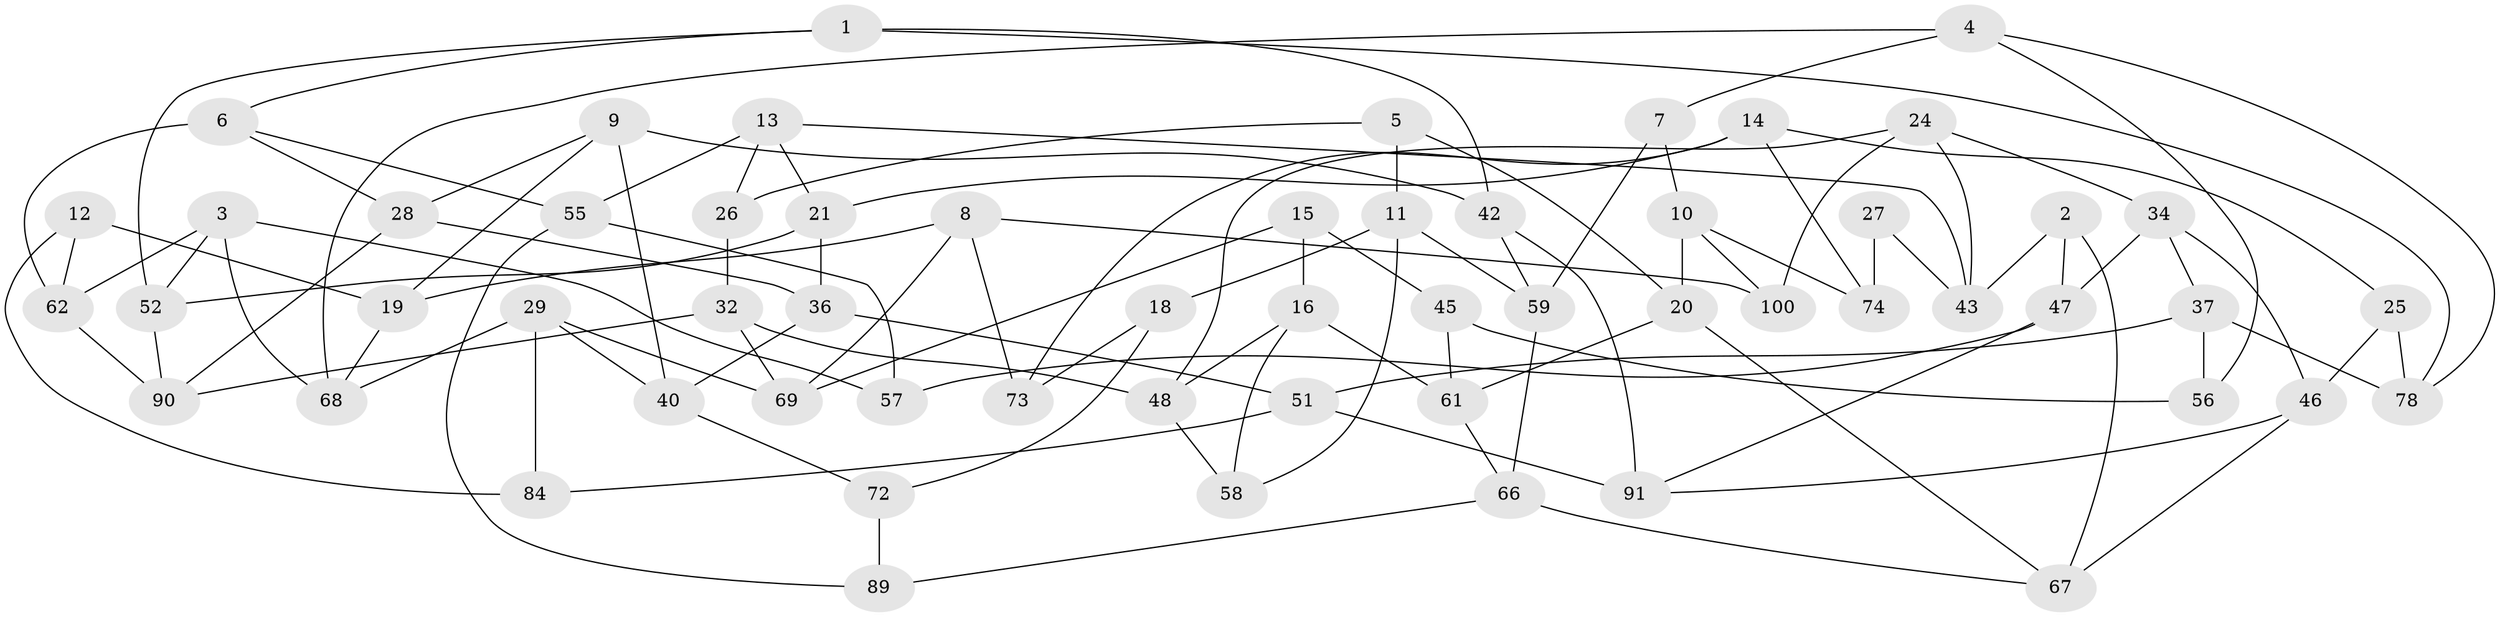 // original degree distribution, {3: 1.0}
// Generated by graph-tools (version 1.1) at 2025/11/02/21/25 10:11:15]
// undirected, 59 vertices, 108 edges
graph export_dot {
graph [start="1"]
  node [color=gray90,style=filled];
  1 [super="+38"];
  2;
  3 [super="+31"];
  4 [super="+93"];
  5;
  6 [super="+49"];
  7;
  8 [super="+17"];
  9 [super="+81"];
  10 [super="+33"];
  11 [super="+22"];
  12;
  13 [super="+41"];
  14 [super="+87"];
  15;
  16 [super="+23"];
  18;
  19 [super="+83"];
  20 [super="+30"];
  21 [super="+50"];
  24 [super="+44"];
  25;
  26;
  27;
  28 [super="+35"];
  29 [super="+54"];
  32 [super="+88"];
  34 [super="+64"];
  36 [super="+39"];
  37 [super="+79"];
  40 [super="+63"];
  42 [super="+71"];
  43 [super="+85"];
  45;
  46 [super="+99"];
  47 [super="+65"];
  48 [super="+82"];
  51 [super="+53"];
  52 [super="+95"];
  55 [super="+80"];
  56;
  57;
  58;
  59 [super="+60"];
  61 [super="+70"];
  62 [super="+75"];
  66 [super="+97"];
  67 [super="+76"];
  68 [super="+92"];
  69 [super="+77"];
  72;
  73;
  74 [super="+86"];
  78 [super="+94"];
  84;
  89;
  90 [super="+96"];
  91 [super="+98"];
  100;
  1 -- 6;
  1 -- 42;
  1 -- 52;
  1 -- 78;
  2 -- 43;
  2 -- 47;
  2 -- 67;
  3 -- 57;
  3 -- 68;
  3 -- 52;
  3 -- 62;
  4 -- 78;
  4 -- 7;
  4 -- 56;
  4 -- 68;
  5 -- 11;
  5 -- 26;
  5 -- 20;
  6 -- 55;
  6 -- 62;
  6 -- 28;
  7 -- 10;
  7 -- 59;
  8 -- 100;
  8 -- 73;
  8 -- 19;
  8 -- 69;
  9 -- 19;
  9 -- 42;
  9 -- 28;
  9 -- 40;
  10 -- 20;
  10 -- 74;
  10 -- 100;
  11 -- 58;
  11 -- 59;
  11 -- 18;
  12 -- 19;
  12 -- 62;
  12 -- 84;
  13 -- 26;
  13 -- 43;
  13 -- 55;
  13 -- 21;
  14 -- 25;
  14 -- 21;
  14 -- 73;
  14 -- 74;
  15 -- 45;
  15 -- 69;
  15 -- 16;
  16 -- 58;
  16 -- 48;
  16 -- 61;
  18 -- 72;
  18 -- 73;
  19 -- 68;
  20 -- 67;
  20 -- 61;
  21 -- 52;
  21 -- 36;
  24 -- 48;
  24 -- 100;
  24 -- 34;
  24 -- 43;
  25 -- 78;
  25 -- 46;
  26 -- 32;
  27 -- 74 [weight=2];
  27 -- 43;
  28 -- 90;
  28 -- 36;
  29 -- 84;
  29 -- 68;
  29 -- 69;
  29 -- 40;
  32 -- 90;
  32 -- 48;
  32 -- 69;
  34 -- 47;
  34 -- 37;
  34 -- 46;
  36 -- 40;
  36 -- 51;
  37 -- 78;
  37 -- 56;
  37 -- 51;
  40 -- 72;
  42 -- 91;
  42 -- 59;
  45 -- 61;
  45 -- 56;
  46 -- 91;
  46 -- 67;
  47 -- 57;
  47 -- 91;
  48 -- 58;
  51 -- 84;
  51 -- 91;
  52 -- 90;
  55 -- 57;
  55 -- 89;
  59 -- 66;
  61 -- 66;
  62 -- 90;
  66 -- 89;
  66 -- 67;
  72 -- 89;
}
